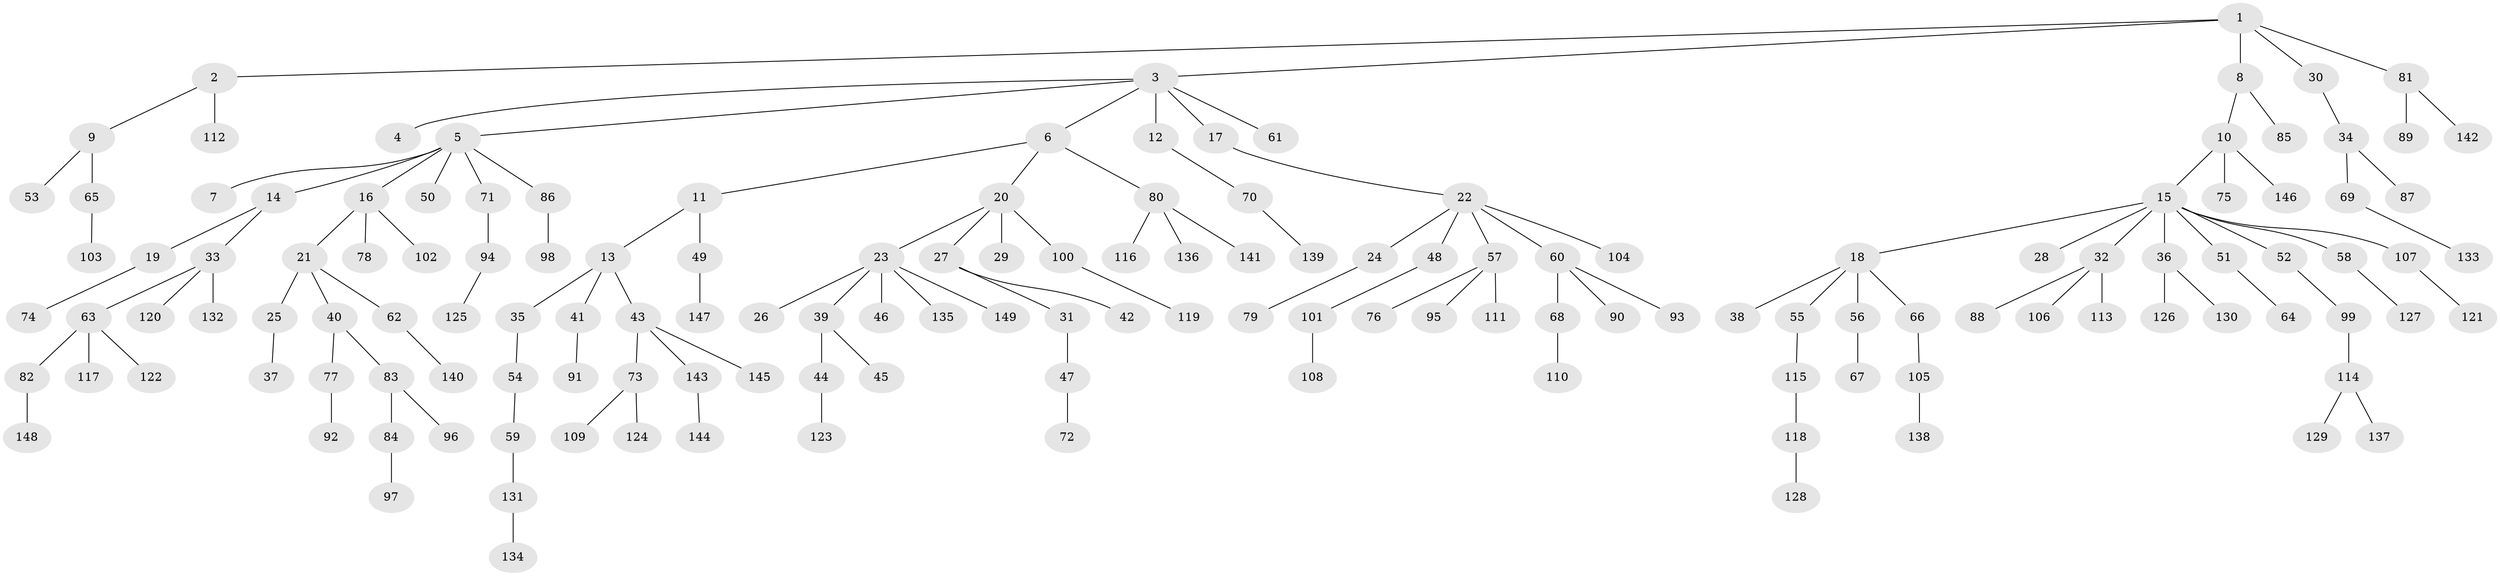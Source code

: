 // Generated by graph-tools (version 1.1) at 2025/50/03/09/25 03:50:26]
// undirected, 149 vertices, 148 edges
graph export_dot {
graph [start="1"]
  node [color=gray90,style=filled];
  1;
  2;
  3;
  4;
  5;
  6;
  7;
  8;
  9;
  10;
  11;
  12;
  13;
  14;
  15;
  16;
  17;
  18;
  19;
  20;
  21;
  22;
  23;
  24;
  25;
  26;
  27;
  28;
  29;
  30;
  31;
  32;
  33;
  34;
  35;
  36;
  37;
  38;
  39;
  40;
  41;
  42;
  43;
  44;
  45;
  46;
  47;
  48;
  49;
  50;
  51;
  52;
  53;
  54;
  55;
  56;
  57;
  58;
  59;
  60;
  61;
  62;
  63;
  64;
  65;
  66;
  67;
  68;
  69;
  70;
  71;
  72;
  73;
  74;
  75;
  76;
  77;
  78;
  79;
  80;
  81;
  82;
  83;
  84;
  85;
  86;
  87;
  88;
  89;
  90;
  91;
  92;
  93;
  94;
  95;
  96;
  97;
  98;
  99;
  100;
  101;
  102;
  103;
  104;
  105;
  106;
  107;
  108;
  109;
  110;
  111;
  112;
  113;
  114;
  115;
  116;
  117;
  118;
  119;
  120;
  121;
  122;
  123;
  124;
  125;
  126;
  127;
  128;
  129;
  130;
  131;
  132;
  133;
  134;
  135;
  136;
  137;
  138;
  139;
  140;
  141;
  142;
  143;
  144;
  145;
  146;
  147;
  148;
  149;
  1 -- 2;
  1 -- 3;
  1 -- 8;
  1 -- 30;
  1 -- 81;
  2 -- 9;
  2 -- 112;
  3 -- 4;
  3 -- 5;
  3 -- 6;
  3 -- 12;
  3 -- 17;
  3 -- 61;
  5 -- 7;
  5 -- 14;
  5 -- 16;
  5 -- 50;
  5 -- 71;
  5 -- 86;
  6 -- 11;
  6 -- 20;
  6 -- 80;
  8 -- 10;
  8 -- 85;
  9 -- 53;
  9 -- 65;
  10 -- 15;
  10 -- 75;
  10 -- 146;
  11 -- 13;
  11 -- 49;
  12 -- 70;
  13 -- 35;
  13 -- 41;
  13 -- 43;
  14 -- 19;
  14 -- 33;
  15 -- 18;
  15 -- 28;
  15 -- 32;
  15 -- 36;
  15 -- 51;
  15 -- 52;
  15 -- 58;
  15 -- 107;
  16 -- 21;
  16 -- 78;
  16 -- 102;
  17 -- 22;
  18 -- 38;
  18 -- 55;
  18 -- 56;
  18 -- 66;
  19 -- 74;
  20 -- 23;
  20 -- 27;
  20 -- 29;
  20 -- 100;
  21 -- 25;
  21 -- 40;
  21 -- 62;
  22 -- 24;
  22 -- 48;
  22 -- 57;
  22 -- 60;
  22 -- 104;
  23 -- 26;
  23 -- 39;
  23 -- 46;
  23 -- 135;
  23 -- 149;
  24 -- 79;
  25 -- 37;
  27 -- 31;
  27 -- 42;
  30 -- 34;
  31 -- 47;
  32 -- 88;
  32 -- 106;
  32 -- 113;
  33 -- 63;
  33 -- 120;
  33 -- 132;
  34 -- 69;
  34 -- 87;
  35 -- 54;
  36 -- 126;
  36 -- 130;
  39 -- 44;
  39 -- 45;
  40 -- 77;
  40 -- 83;
  41 -- 91;
  43 -- 73;
  43 -- 143;
  43 -- 145;
  44 -- 123;
  47 -- 72;
  48 -- 101;
  49 -- 147;
  51 -- 64;
  52 -- 99;
  54 -- 59;
  55 -- 115;
  56 -- 67;
  57 -- 76;
  57 -- 95;
  57 -- 111;
  58 -- 127;
  59 -- 131;
  60 -- 68;
  60 -- 90;
  60 -- 93;
  62 -- 140;
  63 -- 82;
  63 -- 117;
  63 -- 122;
  65 -- 103;
  66 -- 105;
  68 -- 110;
  69 -- 133;
  70 -- 139;
  71 -- 94;
  73 -- 109;
  73 -- 124;
  77 -- 92;
  80 -- 116;
  80 -- 136;
  80 -- 141;
  81 -- 89;
  81 -- 142;
  82 -- 148;
  83 -- 84;
  83 -- 96;
  84 -- 97;
  86 -- 98;
  94 -- 125;
  99 -- 114;
  100 -- 119;
  101 -- 108;
  105 -- 138;
  107 -- 121;
  114 -- 129;
  114 -- 137;
  115 -- 118;
  118 -- 128;
  131 -- 134;
  143 -- 144;
}

